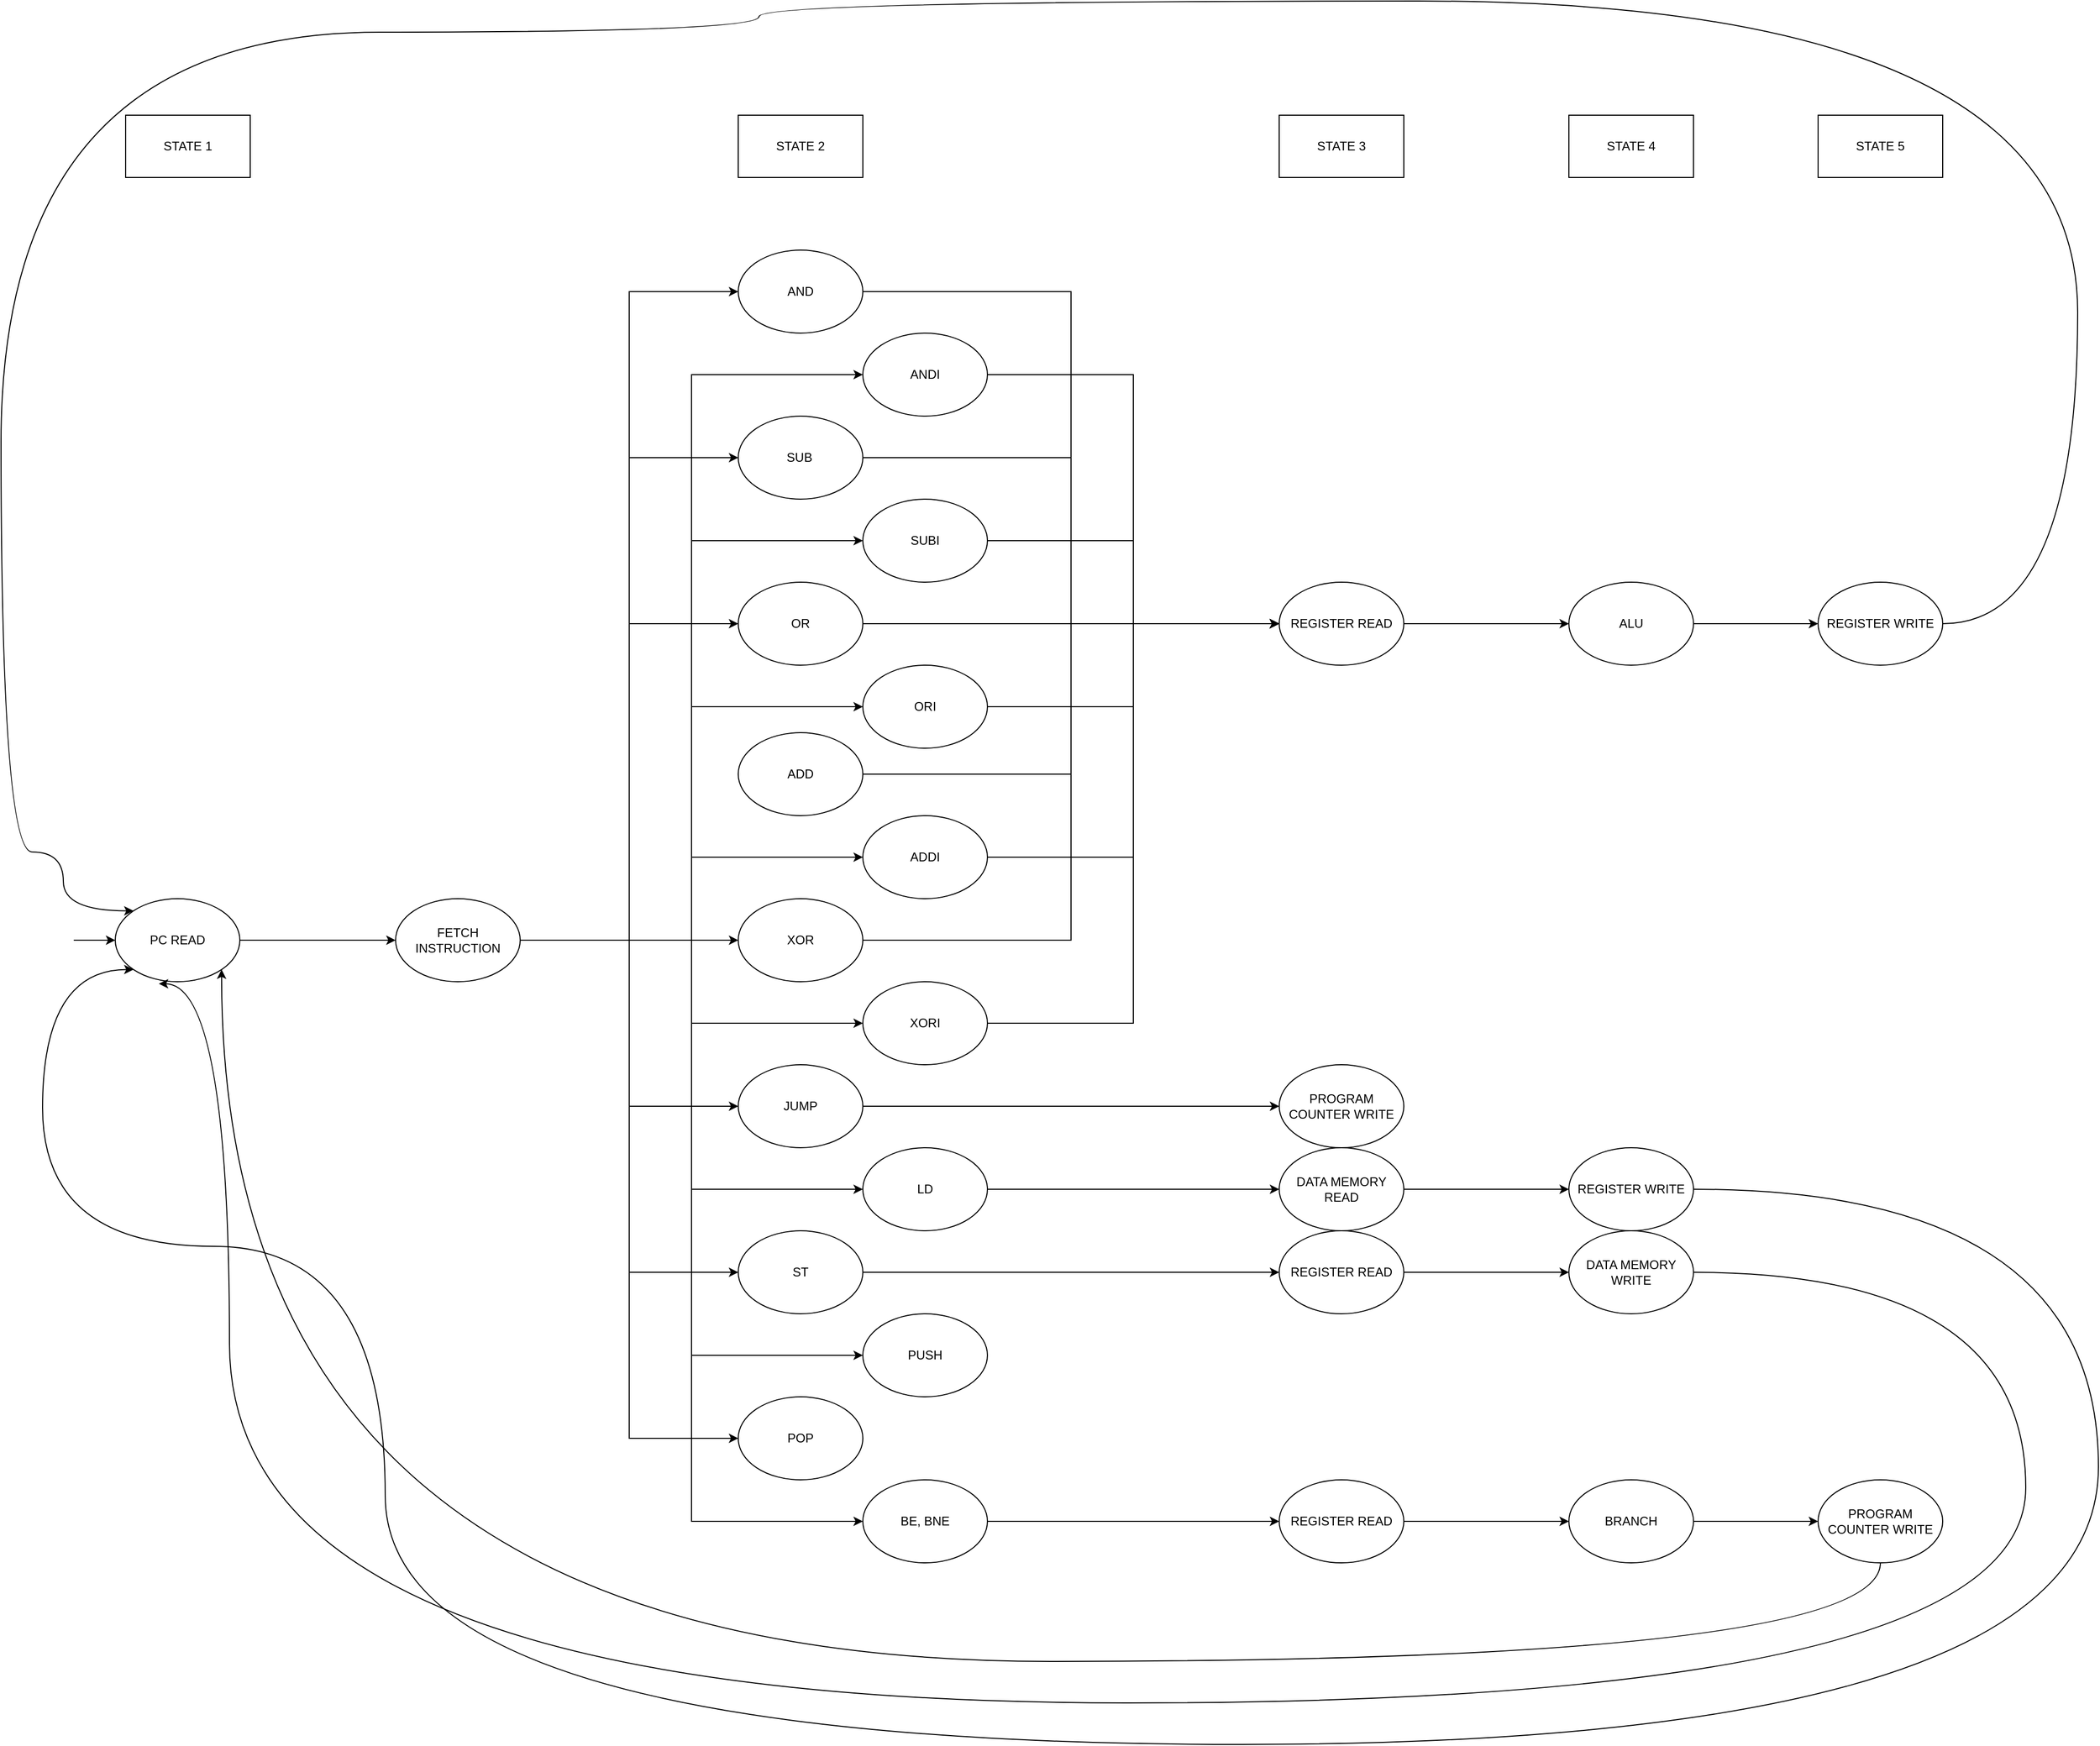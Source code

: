 <mxfile version="20.7.3" type="device"><diagram id="Lk9bxbHSrdnmgLKcNmaN" name="Sayfa -1"><mxGraphModel dx="2868" dy="2761" grid="1" gridSize="10" guides="1" tooltips="1" connect="1" arrows="1" fold="1" page="1" pageScale="1" pageWidth="827" pageHeight="1169" math="0" shadow="0"><root><mxCell id="0"/><mxCell id="1" parent="0"/><mxCell id="Cl7jrFlXOaRcY60R_84H-1" value="STATE 1" style="rounded=0;whiteSpace=wrap;html=1;" vertex="1" parent="1"><mxGeometry x="130" y="70" width="120" height="60" as="geometry"/></mxCell><mxCell id="Cl7jrFlXOaRcY60R_84H-5" value="STATE 2" style="rounded=0;whiteSpace=wrap;html=1;" vertex="1" parent="1"><mxGeometry x="720" y="70" width="120" height="60" as="geometry"/></mxCell><mxCell id="Cl7jrFlXOaRcY60R_84H-28" style="edgeStyle=orthogonalEdgeStyle;rounded=0;orthogonalLoop=1;jettySize=auto;html=1;entryX=0;entryY=0.5;entryDx=0;entryDy=0;" edge="1" parent="1" source="Cl7jrFlXOaRcY60R_84H-7" target="Cl7jrFlXOaRcY60R_84H-8"><mxGeometry relative="1" as="geometry"/></mxCell><mxCell id="Cl7jrFlXOaRcY60R_84H-7" value="PC READ" style="ellipse;whiteSpace=wrap;html=1;" vertex="1" parent="1"><mxGeometry x="120" y="825" width="120" height="80" as="geometry"/></mxCell><mxCell id="Cl7jrFlXOaRcY60R_84H-29" style="edgeStyle=orthogonalEdgeStyle;rounded=0;orthogonalLoop=1;jettySize=auto;html=1;entryX=0;entryY=0.5;entryDx=0;entryDy=0;exitX=1;exitY=0.5;exitDx=0;exitDy=0;" edge="1" parent="1" source="Cl7jrFlXOaRcY60R_84H-8" target="Cl7jrFlXOaRcY60R_84H-9"><mxGeometry relative="1" as="geometry"><mxPoint x="450" y="230" as="targetPoint"/><mxPoint x="550" y="865" as="sourcePoint"/></mxGeometry></mxCell><mxCell id="Cl7jrFlXOaRcY60R_84H-32" style="edgeStyle=orthogonalEdgeStyle;rounded=0;orthogonalLoop=1;jettySize=auto;html=1;exitX=1;exitY=0.5;exitDx=0;exitDy=0;entryX=0;entryY=0.5;entryDx=0;entryDy=0;" edge="1" parent="1" source="Cl7jrFlXOaRcY60R_84H-8" target="Cl7jrFlXOaRcY60R_84H-11"><mxGeometry relative="1" as="geometry"/></mxCell><mxCell id="Cl7jrFlXOaRcY60R_84H-33" style="edgeStyle=orthogonalEdgeStyle;rounded=0;orthogonalLoop=1;jettySize=auto;html=1;entryX=0;entryY=0.5;entryDx=0;entryDy=0;" edge="1" parent="1" source="Cl7jrFlXOaRcY60R_84H-8" target="Cl7jrFlXOaRcY60R_84H-12"><mxGeometry relative="1" as="geometry"/></mxCell><mxCell id="Cl7jrFlXOaRcY60R_84H-34" style="edgeStyle=orthogonalEdgeStyle;rounded=0;orthogonalLoop=1;jettySize=auto;html=1;entryX=0;entryY=0.5;entryDx=0;entryDy=0;" edge="1" parent="1" source="Cl7jrFlXOaRcY60R_84H-8" target="Cl7jrFlXOaRcY60R_84H-13"><mxGeometry relative="1" as="geometry"/></mxCell><mxCell id="Cl7jrFlXOaRcY60R_84H-35" style="edgeStyle=orthogonalEdgeStyle;rounded=0;orthogonalLoop=1;jettySize=auto;html=1;entryX=0;entryY=0.5;entryDx=0;entryDy=0;" edge="1" parent="1" source="Cl7jrFlXOaRcY60R_84H-8" target="Cl7jrFlXOaRcY60R_84H-14"><mxGeometry relative="1" as="geometry"/></mxCell><mxCell id="Cl7jrFlXOaRcY60R_84H-36" style="edgeStyle=orthogonalEdgeStyle;rounded=0;orthogonalLoop=1;jettySize=auto;html=1;entryX=0;entryY=0.5;entryDx=0;entryDy=0;" edge="1" parent="1" source="Cl7jrFlXOaRcY60R_84H-8" target="Cl7jrFlXOaRcY60R_84H-17"><mxGeometry relative="1" as="geometry"/></mxCell><mxCell id="Cl7jrFlXOaRcY60R_84H-37" style="edgeStyle=orthogonalEdgeStyle;rounded=0;orthogonalLoop=1;jettySize=auto;html=1;" edge="1" parent="1" source="Cl7jrFlXOaRcY60R_84H-8" target="Cl7jrFlXOaRcY60R_84H-16"><mxGeometry relative="1" as="geometry"/></mxCell><mxCell id="Cl7jrFlXOaRcY60R_84H-38" style="edgeStyle=orthogonalEdgeStyle;rounded=0;orthogonalLoop=1;jettySize=auto;html=1;exitX=1;exitY=0.5;exitDx=0;exitDy=0;entryX=0;entryY=0.5;entryDx=0;entryDy=0;" edge="1" parent="1" source="Cl7jrFlXOaRcY60R_84H-8" target="Cl7jrFlXOaRcY60R_84H-19"><mxGeometry relative="1" as="geometry"/></mxCell><mxCell id="Cl7jrFlXOaRcY60R_84H-39" style="edgeStyle=orthogonalEdgeStyle;rounded=0;orthogonalLoop=1;jettySize=auto;html=1;entryX=0;entryY=0.5;entryDx=0;entryDy=0;" edge="1" parent="1" source="Cl7jrFlXOaRcY60R_84H-8" target="Cl7jrFlXOaRcY60R_84H-10"><mxGeometry relative="1" as="geometry"/></mxCell><mxCell id="Cl7jrFlXOaRcY60R_84H-40" style="edgeStyle=orthogonalEdgeStyle;rounded=0;orthogonalLoop=1;jettySize=auto;html=1;entryX=0;entryY=0.5;entryDx=0;entryDy=0;" edge="1" parent="1" source="Cl7jrFlXOaRcY60R_84H-8" target="Cl7jrFlXOaRcY60R_84H-21"><mxGeometry relative="1" as="geometry"/></mxCell><mxCell id="Cl7jrFlXOaRcY60R_84H-41" style="edgeStyle=orthogonalEdgeStyle;rounded=0;orthogonalLoop=1;jettySize=auto;html=1;entryX=0;entryY=0.5;entryDx=0;entryDy=0;" edge="1" parent="1" source="Cl7jrFlXOaRcY60R_84H-8" target="Cl7jrFlXOaRcY60R_84H-23"><mxGeometry relative="1" as="geometry"/></mxCell><mxCell id="Cl7jrFlXOaRcY60R_84H-42" style="edgeStyle=orthogonalEdgeStyle;rounded=0;orthogonalLoop=1;jettySize=auto;html=1;entryX=0;entryY=0.5;entryDx=0;entryDy=0;" edge="1" parent="1" source="Cl7jrFlXOaRcY60R_84H-8" target="Cl7jrFlXOaRcY60R_84H-18"><mxGeometry relative="1" as="geometry"/></mxCell><mxCell id="Cl7jrFlXOaRcY60R_84H-43" style="edgeStyle=orthogonalEdgeStyle;rounded=0;orthogonalLoop=1;jettySize=auto;html=1;entryX=0;entryY=0.5;entryDx=0;entryDy=0;" edge="1" parent="1" source="Cl7jrFlXOaRcY60R_84H-8" target="Cl7jrFlXOaRcY60R_84H-20"><mxGeometry relative="1" as="geometry"/></mxCell><mxCell id="Cl7jrFlXOaRcY60R_84H-44" style="edgeStyle=orthogonalEdgeStyle;rounded=0;orthogonalLoop=1;jettySize=auto;html=1;entryX=0;entryY=0.5;entryDx=0;entryDy=0;" edge="1" parent="1" source="Cl7jrFlXOaRcY60R_84H-8" target="Cl7jrFlXOaRcY60R_84H-22"><mxGeometry relative="1" as="geometry"/></mxCell><mxCell id="Cl7jrFlXOaRcY60R_84H-45" style="edgeStyle=orthogonalEdgeStyle;rounded=0;orthogonalLoop=1;jettySize=auto;html=1;entryX=0;entryY=0.5;entryDx=0;entryDy=0;" edge="1" parent="1" source="Cl7jrFlXOaRcY60R_84H-8" target="Cl7jrFlXOaRcY60R_84H-24"><mxGeometry relative="1" as="geometry"/></mxCell><mxCell id="Cl7jrFlXOaRcY60R_84H-8" value="FETCH INSTRUCTION" style="ellipse;whiteSpace=wrap;html=1;" vertex="1" parent="1"><mxGeometry x="390" y="825" width="120" height="80" as="geometry"/></mxCell><mxCell id="Cl7jrFlXOaRcY60R_84H-48" style="edgeStyle=orthogonalEdgeStyle;rounded=0;orthogonalLoop=1;jettySize=auto;html=1;entryX=0;entryY=0.5;entryDx=0;entryDy=0;" edge="1" parent="1" source="Cl7jrFlXOaRcY60R_84H-9" target="Cl7jrFlXOaRcY60R_84H-47"><mxGeometry relative="1" as="geometry"/></mxCell><mxCell id="Cl7jrFlXOaRcY60R_84H-9" value="AND" style="ellipse;whiteSpace=wrap;html=1;" vertex="1" parent="1"><mxGeometry x="720" y="200" width="120" height="80" as="geometry"/></mxCell><mxCell id="Cl7jrFlXOaRcY60R_84H-49" style="edgeStyle=orthogonalEdgeStyle;rounded=0;orthogonalLoop=1;jettySize=auto;html=1;entryX=0;entryY=0.5;entryDx=0;entryDy=0;" edge="1" parent="1" source="Cl7jrFlXOaRcY60R_84H-10" target="Cl7jrFlXOaRcY60R_84H-47"><mxGeometry relative="1" as="geometry"/></mxCell><mxCell id="Cl7jrFlXOaRcY60R_84H-10" value="ANDI" style="ellipse;whiteSpace=wrap;html=1;" vertex="1" parent="1"><mxGeometry x="840" y="280" width="120" height="80" as="geometry"/></mxCell><mxCell id="Cl7jrFlXOaRcY60R_84H-50" style="edgeStyle=orthogonalEdgeStyle;rounded=0;orthogonalLoop=1;jettySize=auto;html=1;entryX=0;entryY=0.5;entryDx=0;entryDy=0;" edge="1" parent="1" source="Cl7jrFlXOaRcY60R_84H-11" target="Cl7jrFlXOaRcY60R_84H-47"><mxGeometry relative="1" as="geometry"><mxPoint x="1240" y="400" as="targetPoint"/></mxGeometry></mxCell><mxCell id="Cl7jrFlXOaRcY60R_84H-11" value="SUB&lt;span style=&quot;white-space: pre;&quot;&gt;&#9;&lt;/span&gt;" style="ellipse;whiteSpace=wrap;html=1;" vertex="1" parent="1"><mxGeometry x="720" y="360" width="120" height="80" as="geometry"/></mxCell><mxCell id="Cl7jrFlXOaRcY60R_84H-51" style="edgeStyle=orthogonalEdgeStyle;rounded=0;orthogonalLoop=1;jettySize=auto;html=1;entryX=0;entryY=0.5;entryDx=0;entryDy=0;" edge="1" parent="1" source="Cl7jrFlXOaRcY60R_84H-12" target="Cl7jrFlXOaRcY60R_84H-47"><mxGeometry relative="1" as="geometry"/></mxCell><mxCell id="Cl7jrFlXOaRcY60R_84H-12" value="SUBI" style="ellipse;whiteSpace=wrap;html=1;" vertex="1" parent="1"><mxGeometry x="840" y="440" width="120" height="80" as="geometry"/></mxCell><mxCell id="Cl7jrFlXOaRcY60R_84H-52" style="edgeStyle=orthogonalEdgeStyle;rounded=0;orthogonalLoop=1;jettySize=auto;html=1;entryX=0;entryY=0.5;entryDx=0;entryDy=0;" edge="1" parent="1" source="Cl7jrFlXOaRcY60R_84H-13" target="Cl7jrFlXOaRcY60R_84H-47"><mxGeometry relative="1" as="geometry"/></mxCell><mxCell id="Cl7jrFlXOaRcY60R_84H-13" value="OR" style="ellipse;whiteSpace=wrap;html=1;" vertex="1" parent="1"><mxGeometry x="720" y="520" width="120" height="80" as="geometry"/></mxCell><mxCell id="Cl7jrFlXOaRcY60R_84H-53" style="edgeStyle=orthogonalEdgeStyle;rounded=0;orthogonalLoop=1;jettySize=auto;html=1;entryX=0;entryY=0.5;entryDx=0;entryDy=0;" edge="1" parent="1" source="Cl7jrFlXOaRcY60R_84H-14" target="Cl7jrFlXOaRcY60R_84H-47"><mxGeometry relative="1" as="geometry"/></mxCell><mxCell id="Cl7jrFlXOaRcY60R_84H-14" value="ORI" style="ellipse;whiteSpace=wrap;html=1;" vertex="1" parent="1"><mxGeometry x="840" y="600" width="120" height="80" as="geometry"/></mxCell><mxCell id="Cl7jrFlXOaRcY60R_84H-54" style="edgeStyle=orthogonalEdgeStyle;rounded=0;orthogonalLoop=1;jettySize=auto;html=1;entryX=0;entryY=0.5;entryDx=0;entryDy=0;" edge="1" parent="1" source="Cl7jrFlXOaRcY60R_84H-15" target="Cl7jrFlXOaRcY60R_84H-47"><mxGeometry relative="1" as="geometry"/></mxCell><mxCell id="Cl7jrFlXOaRcY60R_84H-15" value="ADD" style="ellipse;whiteSpace=wrap;html=1;" vertex="1" parent="1"><mxGeometry x="720" y="665" width="120" height="80" as="geometry"/></mxCell><mxCell id="Cl7jrFlXOaRcY60R_84H-55" style="edgeStyle=orthogonalEdgeStyle;rounded=0;orthogonalLoop=1;jettySize=auto;html=1;entryX=0;entryY=0.5;entryDx=0;entryDy=0;" edge="1" parent="1" source="Cl7jrFlXOaRcY60R_84H-16" target="Cl7jrFlXOaRcY60R_84H-47"><mxGeometry relative="1" as="geometry"/></mxCell><mxCell id="Cl7jrFlXOaRcY60R_84H-16" value="ADDI" style="ellipse;whiteSpace=wrap;html=1;" vertex="1" parent="1"><mxGeometry x="840" y="745" width="120" height="80" as="geometry"/></mxCell><mxCell id="Cl7jrFlXOaRcY60R_84H-56" style="edgeStyle=orthogonalEdgeStyle;rounded=0;orthogonalLoop=1;jettySize=auto;html=1;entryX=0;entryY=0.5;entryDx=0;entryDy=0;" edge="1" parent="1" source="Cl7jrFlXOaRcY60R_84H-17" target="Cl7jrFlXOaRcY60R_84H-47"><mxGeometry relative="1" as="geometry"/></mxCell><mxCell id="Cl7jrFlXOaRcY60R_84H-17" value="XOR" style="ellipse;whiteSpace=wrap;html=1;" vertex="1" parent="1"><mxGeometry x="720" y="825" width="120" height="80" as="geometry"/></mxCell><mxCell id="Cl7jrFlXOaRcY60R_84H-57" style="edgeStyle=orthogonalEdgeStyle;rounded=0;orthogonalLoop=1;jettySize=auto;html=1;entryX=0;entryY=0.5;entryDx=0;entryDy=0;" edge="1" parent="1" source="Cl7jrFlXOaRcY60R_84H-18" target="Cl7jrFlXOaRcY60R_84H-47"><mxGeometry relative="1" as="geometry"/></mxCell><mxCell id="Cl7jrFlXOaRcY60R_84H-18" value="XORI" style="ellipse;whiteSpace=wrap;html=1;" vertex="1" parent="1"><mxGeometry x="840" y="905" width="120" height="80" as="geometry"/></mxCell><mxCell id="Cl7jrFlXOaRcY60R_84H-63" style="edgeStyle=orthogonalEdgeStyle;rounded=0;orthogonalLoop=1;jettySize=auto;html=1;" edge="1" parent="1" source="Cl7jrFlXOaRcY60R_84H-19" target="Cl7jrFlXOaRcY60R_84H-62"><mxGeometry relative="1" as="geometry"/></mxCell><mxCell id="Cl7jrFlXOaRcY60R_84H-19" value="JUMP" style="ellipse;whiteSpace=wrap;html=1;" vertex="1" parent="1"><mxGeometry x="720" y="985" width="120" height="80" as="geometry"/></mxCell><mxCell id="Cl7jrFlXOaRcY60R_84H-59" style="edgeStyle=orthogonalEdgeStyle;rounded=0;orthogonalLoop=1;jettySize=auto;html=1;entryX=0;entryY=0.5;entryDx=0;entryDy=0;" edge="1" parent="1" source="Cl7jrFlXOaRcY60R_84H-20" target="Cl7jrFlXOaRcY60R_84H-58"><mxGeometry relative="1" as="geometry"/></mxCell><mxCell id="Cl7jrFlXOaRcY60R_84H-20" value="LD" style="ellipse;whiteSpace=wrap;html=1;" vertex="1" parent="1"><mxGeometry x="840" y="1065" width="120" height="80" as="geometry"/></mxCell><mxCell id="Cl7jrFlXOaRcY60R_84H-61" style="edgeStyle=orthogonalEdgeStyle;rounded=0;orthogonalLoop=1;jettySize=auto;html=1;entryX=0;entryY=0.5;entryDx=0;entryDy=0;" edge="1" parent="1" source="Cl7jrFlXOaRcY60R_84H-21" target="Cl7jrFlXOaRcY60R_84H-60"><mxGeometry relative="1" as="geometry"/></mxCell><mxCell id="Cl7jrFlXOaRcY60R_84H-21" value="ST" style="ellipse;whiteSpace=wrap;html=1;" vertex="1" parent="1"><mxGeometry x="720" y="1145" width="120" height="80" as="geometry"/></mxCell><mxCell id="Cl7jrFlXOaRcY60R_84H-22" value="PUSH" style="ellipse;whiteSpace=wrap;html=1;" vertex="1" parent="1"><mxGeometry x="840" y="1225" width="120" height="80" as="geometry"/></mxCell><mxCell id="Cl7jrFlXOaRcY60R_84H-23" value="POP" style="ellipse;whiteSpace=wrap;html=1;" vertex="1" parent="1"><mxGeometry x="720" y="1305" width="120" height="80" as="geometry"/></mxCell><mxCell id="Cl7jrFlXOaRcY60R_84H-65" style="edgeStyle=orthogonalEdgeStyle;rounded=0;orthogonalLoop=1;jettySize=auto;html=1;entryX=0;entryY=0.5;entryDx=0;entryDy=0;" edge="1" parent="1" source="Cl7jrFlXOaRcY60R_84H-24" target="Cl7jrFlXOaRcY60R_84H-64"><mxGeometry relative="1" as="geometry"/></mxCell><mxCell id="Cl7jrFlXOaRcY60R_84H-24" value="BE, BNE" style="ellipse;whiteSpace=wrap;html=1;" vertex="1" parent="1"><mxGeometry x="840" y="1385" width="120" height="80" as="geometry"/></mxCell><mxCell id="Cl7jrFlXOaRcY60R_84H-26" value="" style="endArrow=classic;html=1;rounded=0;entryX=0;entryY=0.5;entryDx=0;entryDy=0;" edge="1" parent="1" target="Cl7jrFlXOaRcY60R_84H-7"><mxGeometry width="50" height="50" relative="1" as="geometry"><mxPoint x="80" y="865" as="sourcePoint"/><mxPoint x="230" y="665" as="targetPoint"/></mxGeometry></mxCell><mxCell id="Cl7jrFlXOaRcY60R_84H-46" value="STATE 3" style="rounded=0;whiteSpace=wrap;html=1;" vertex="1" parent="1"><mxGeometry x="1241" y="70" width="120" height="60" as="geometry"/></mxCell><mxCell id="Cl7jrFlXOaRcY60R_84H-68" style="edgeStyle=orthogonalEdgeStyle;rounded=0;orthogonalLoop=1;jettySize=auto;html=1;" edge="1" parent="1" source="Cl7jrFlXOaRcY60R_84H-47" target="Cl7jrFlXOaRcY60R_84H-67"><mxGeometry relative="1" as="geometry"/></mxCell><mxCell id="Cl7jrFlXOaRcY60R_84H-47" value="REGISTER READ" style="ellipse;whiteSpace=wrap;html=1;" vertex="1" parent="1"><mxGeometry x="1241" y="520" width="120" height="80" as="geometry"/></mxCell><mxCell id="Cl7jrFlXOaRcY60R_84H-70" style="edgeStyle=orthogonalEdgeStyle;rounded=0;orthogonalLoop=1;jettySize=auto;html=1;entryX=0;entryY=0.5;entryDx=0;entryDy=0;" edge="1" parent="1" source="Cl7jrFlXOaRcY60R_84H-58" target="Cl7jrFlXOaRcY60R_84H-69"><mxGeometry relative="1" as="geometry"/></mxCell><mxCell id="Cl7jrFlXOaRcY60R_84H-58" value="DATA MEMORY &lt;br&gt;READ" style="ellipse;whiteSpace=wrap;html=1;" vertex="1" parent="1"><mxGeometry x="1241" y="1065" width="120" height="80" as="geometry"/></mxCell><mxCell id="Cl7jrFlXOaRcY60R_84H-72" style="edgeStyle=orthogonalEdgeStyle;rounded=0;orthogonalLoop=1;jettySize=auto;html=1;" edge="1" parent="1" source="Cl7jrFlXOaRcY60R_84H-60" target="Cl7jrFlXOaRcY60R_84H-71"><mxGeometry relative="1" as="geometry"/></mxCell><mxCell id="Cl7jrFlXOaRcY60R_84H-60" value="REGISTER READ" style="ellipse;whiteSpace=wrap;html=1;" vertex="1" parent="1"><mxGeometry x="1241" y="1145" width="120" height="80" as="geometry"/></mxCell><mxCell id="Cl7jrFlXOaRcY60R_84H-62" value="PROGRAM COUNTER WRITE" style="ellipse;whiteSpace=wrap;html=1;" vertex="1" parent="1"><mxGeometry x="1241" y="985" width="120" height="80" as="geometry"/></mxCell><mxCell id="Cl7jrFlXOaRcY60R_84H-79" style="edgeStyle=orthogonalEdgeStyle;rounded=0;orthogonalLoop=1;jettySize=auto;html=1;entryX=0;entryY=0.5;entryDx=0;entryDy=0;" edge="1" parent="1" source="Cl7jrFlXOaRcY60R_84H-64" target="Cl7jrFlXOaRcY60R_84H-77"><mxGeometry relative="1" as="geometry"/></mxCell><mxCell id="Cl7jrFlXOaRcY60R_84H-64" value="REGISTER READ" style="ellipse;whiteSpace=wrap;html=1;" vertex="1" parent="1"><mxGeometry x="1241" y="1385" width="120" height="80" as="geometry"/></mxCell><mxCell id="Cl7jrFlXOaRcY60R_84H-66" value="STATE 4" style="rounded=0;whiteSpace=wrap;html=1;" vertex="1" parent="1"><mxGeometry x="1520" y="70" width="120" height="60" as="geometry"/></mxCell><mxCell id="Cl7jrFlXOaRcY60R_84H-75" style="edgeStyle=orthogonalEdgeStyle;rounded=0;orthogonalLoop=1;jettySize=auto;html=1;" edge="1" parent="1" source="Cl7jrFlXOaRcY60R_84H-67" target="Cl7jrFlXOaRcY60R_84H-73"><mxGeometry relative="1" as="geometry"/></mxCell><mxCell id="Cl7jrFlXOaRcY60R_84H-67" value="ALU" style="ellipse;whiteSpace=wrap;html=1;" vertex="1" parent="1"><mxGeometry x="1520" y="520" width="120" height="80" as="geometry"/></mxCell><mxCell id="Cl7jrFlXOaRcY60R_84H-83" style="edgeStyle=orthogonalEdgeStyle;curved=1;rounded=0;orthogonalLoop=1;jettySize=auto;html=1;entryX=0;entryY=1;entryDx=0;entryDy=0;" edge="1" parent="1" source="Cl7jrFlXOaRcY60R_84H-69" target="Cl7jrFlXOaRcY60R_84H-7"><mxGeometry relative="1" as="geometry"><mxPoint x="50" y="1020" as="targetPoint"/><Array as="points"><mxPoint x="2030" y="1105"/><mxPoint x="2030" y="1640"/><mxPoint x="380" y="1640"/><mxPoint x="380" y="1160"/><mxPoint x="50" y="1160"/><mxPoint x="50" y="893"/></Array></mxGeometry></mxCell><mxCell id="Cl7jrFlXOaRcY60R_84H-69" value="REGISTER WRITE" style="ellipse;whiteSpace=wrap;html=1;" vertex="1" parent="1"><mxGeometry x="1520" y="1065" width="120" height="80" as="geometry"/></mxCell><mxCell id="Cl7jrFlXOaRcY60R_84H-84" style="edgeStyle=orthogonalEdgeStyle;curved=1;rounded=0;orthogonalLoop=1;jettySize=auto;html=1;entryX=0.35;entryY=1.025;entryDx=0;entryDy=0;entryPerimeter=0;" edge="1" parent="1" source="Cl7jrFlXOaRcY60R_84H-71" target="Cl7jrFlXOaRcY60R_84H-7"><mxGeometry relative="1" as="geometry"><mxPoint x="130" y="960" as="targetPoint"/><Array as="points"><mxPoint x="1960" y="1185"/><mxPoint x="1960" y="1600"/><mxPoint x="230" y="1600"/><mxPoint x="230" y="907"/></Array></mxGeometry></mxCell><mxCell id="Cl7jrFlXOaRcY60R_84H-71" value="DATA MEMORY &lt;br&gt;WRITE" style="ellipse;whiteSpace=wrap;html=1;" vertex="1" parent="1"><mxGeometry x="1520" y="1145" width="120" height="80" as="geometry"/></mxCell><mxCell id="Cl7jrFlXOaRcY60R_84H-81" style="edgeStyle=orthogonalEdgeStyle;rounded=0;orthogonalLoop=1;jettySize=auto;html=1;curved=1;entryX=0;entryY=0;entryDx=0;entryDy=0;" edge="1" parent="1" source="Cl7jrFlXOaRcY60R_84H-73" target="Cl7jrFlXOaRcY60R_84H-7"><mxGeometry relative="1" as="geometry"><mxPoint x="80" y="870" as="targetPoint"/><Array as="points"><mxPoint x="2010" y="560"/><mxPoint x="2010" y="-40"/><mxPoint x="740" y="-40"/><mxPoint x="740" y="-10"/><mxPoint x="10" y="-10"/><mxPoint x="10" y="780"/><mxPoint x="70" y="780"/><mxPoint x="70" y="837"/></Array></mxGeometry></mxCell><mxCell id="Cl7jrFlXOaRcY60R_84H-73" value="REGISTER WRITE" style="ellipse;whiteSpace=wrap;html=1;" vertex="1" parent="1"><mxGeometry x="1760" y="520" width="120" height="80" as="geometry"/></mxCell><mxCell id="Cl7jrFlXOaRcY60R_84H-74" value="STATE 5" style="rounded=0;whiteSpace=wrap;html=1;" vertex="1" parent="1"><mxGeometry x="1760" y="70" width="120" height="60" as="geometry"/></mxCell><mxCell id="Cl7jrFlXOaRcY60R_84H-80" style="edgeStyle=orthogonalEdgeStyle;rounded=0;orthogonalLoop=1;jettySize=auto;html=1;entryX=0;entryY=0.5;entryDx=0;entryDy=0;" edge="1" parent="1" source="Cl7jrFlXOaRcY60R_84H-77" target="Cl7jrFlXOaRcY60R_84H-78"><mxGeometry relative="1" as="geometry"/></mxCell><mxCell id="Cl7jrFlXOaRcY60R_84H-77" value="BRANCH" style="ellipse;whiteSpace=wrap;html=1;" vertex="1" parent="1"><mxGeometry x="1520" y="1385" width="120" height="80" as="geometry"/></mxCell><mxCell id="Cl7jrFlXOaRcY60R_84H-86" style="edgeStyle=orthogonalEdgeStyle;curved=1;rounded=0;orthogonalLoop=1;jettySize=auto;html=1;entryX=1;entryY=1;entryDx=0;entryDy=0;" edge="1" parent="1" source="Cl7jrFlXOaRcY60R_84H-78" target="Cl7jrFlXOaRcY60R_84H-7"><mxGeometry relative="1" as="geometry"><Array as="points"><mxPoint x="1820" y="1560"/><mxPoint x="222" y="1560"/></Array></mxGeometry></mxCell><mxCell id="Cl7jrFlXOaRcY60R_84H-78" value="PROGRAM COUNTER WRITE" style="ellipse;whiteSpace=wrap;html=1;" vertex="1" parent="1"><mxGeometry x="1760" y="1385" width="120" height="80" as="geometry"/></mxCell></root></mxGraphModel></diagram></mxfile>